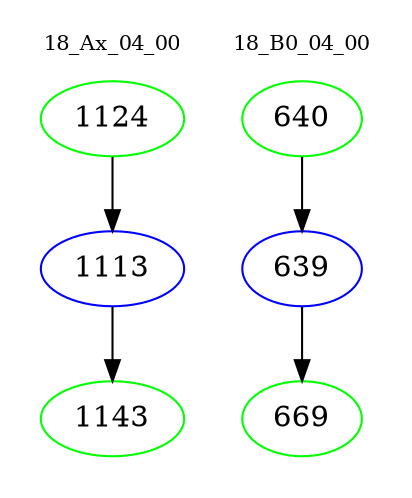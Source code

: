 digraph{
subgraph cluster_0 {
color = white
label = "18_Ax_04_00";
fontsize=10;
T0_1124 [label="1124", color="green"]
T0_1124 -> T0_1113 [color="black"]
T0_1113 [label="1113", color="blue"]
T0_1113 -> T0_1143 [color="black"]
T0_1143 [label="1143", color="green"]
}
subgraph cluster_1 {
color = white
label = "18_B0_04_00";
fontsize=10;
T1_640 [label="640", color="green"]
T1_640 -> T1_639 [color="black"]
T1_639 [label="639", color="blue"]
T1_639 -> T1_669 [color="black"]
T1_669 [label="669", color="green"]
}
}

